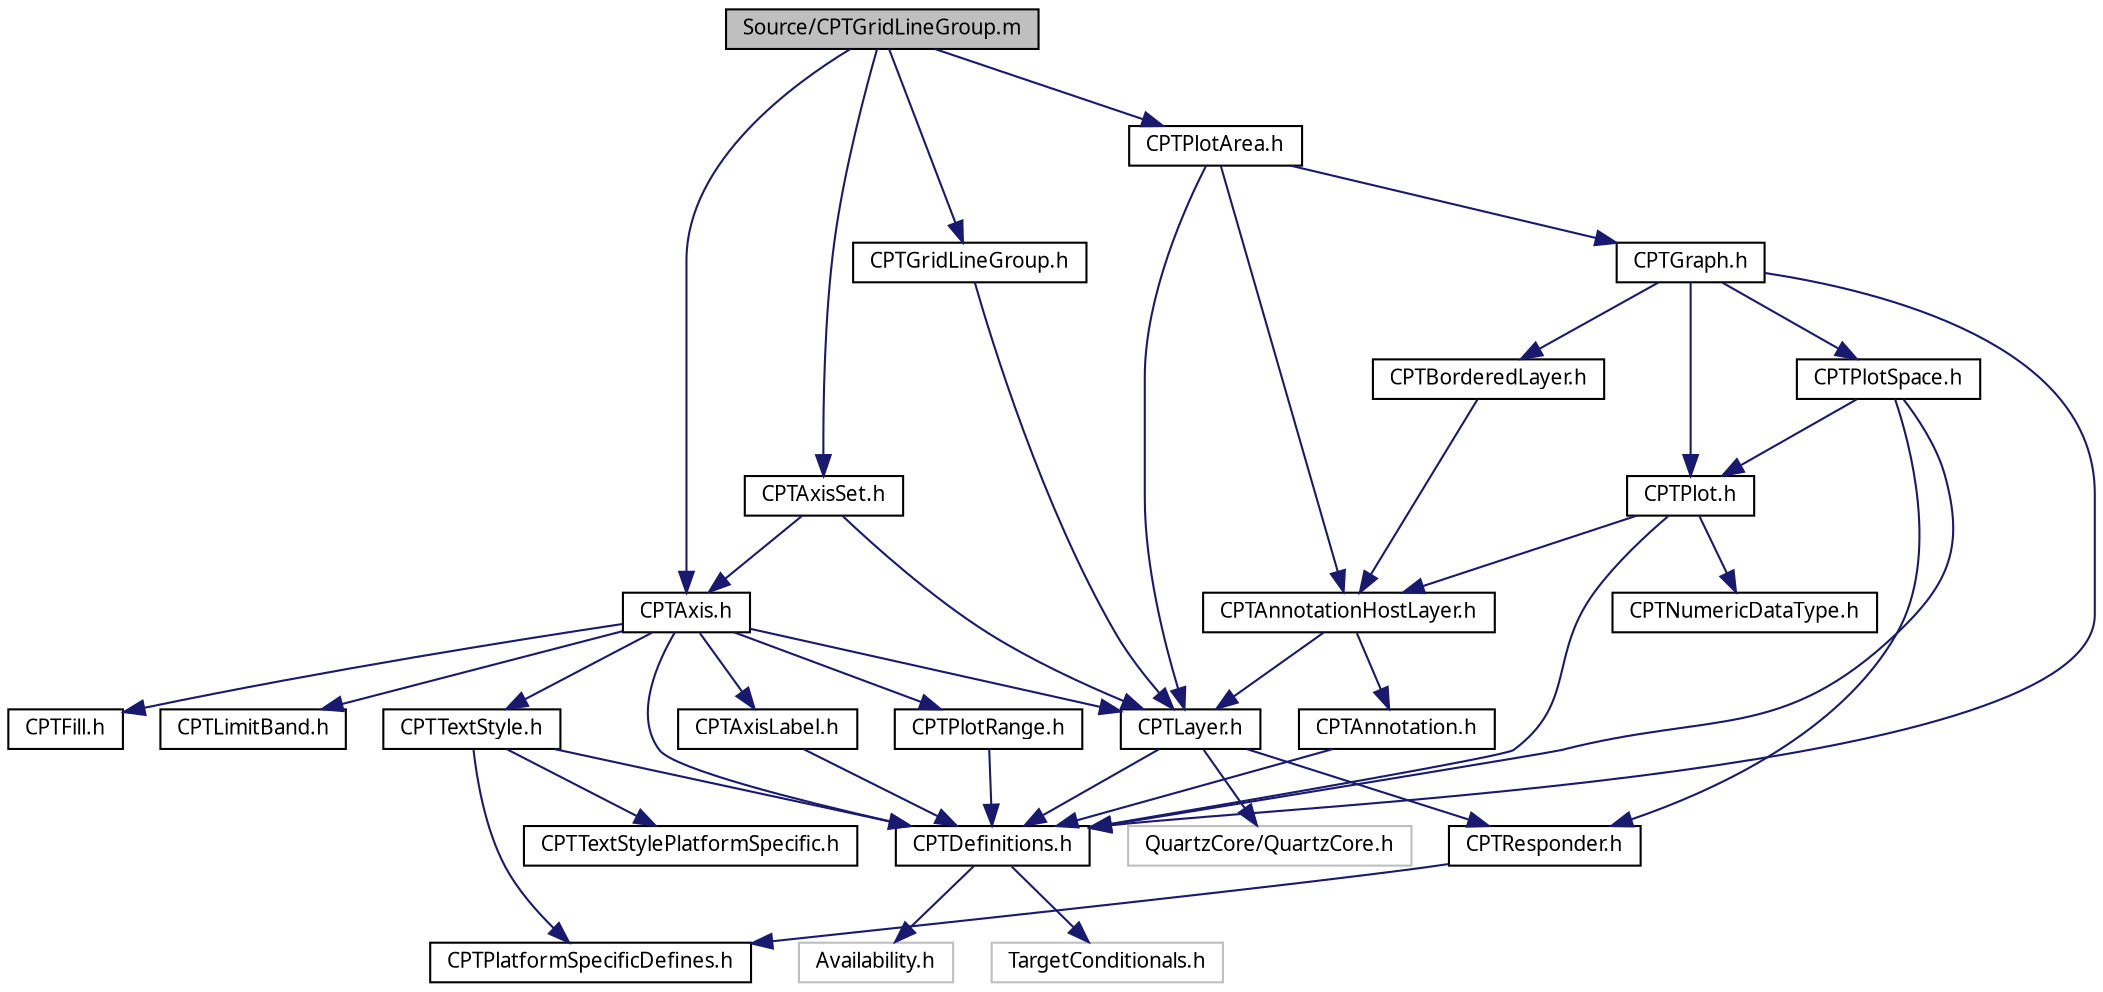 digraph "Source/CPTGridLineGroup.m"
{
 // LATEX_PDF_SIZE
  bgcolor="transparent";
  edge [fontname="Lucinda Grande",fontsize="10",labelfontname="Lucinda Grande",labelfontsize="10"];
  node [fontname="Lucinda Grande",fontsize="10",shape=record];
  Node1 [label="Source/CPTGridLineGroup.m",height=0.2,width=0.4,color="black", fillcolor="grey75", style="filled", fontcolor="black",tooltip=" "];
  Node1 -> Node2 [color="midnightblue",fontsize="10",style="solid",fontname="Lucinda Grande"];
  Node2 [label="CPTGridLineGroup.h",height=0.2,width=0.4,color="black",URL="$_c_p_t_grid_line_group_8h.html",tooltip=" "];
  Node2 -> Node3 [color="midnightblue",fontsize="10",style="solid",fontname="Lucinda Grande"];
  Node3 [label="CPTLayer.h",height=0.2,width=0.4,color="black",URL="$_c_p_t_layer_8h.html",tooltip=" "];
  Node3 -> Node4 [color="midnightblue",fontsize="10",style="solid",fontname="Lucinda Grande"];
  Node4 [label="CPTResponder.h",height=0.2,width=0.4,color="black",URL="$_c_p_t_responder_8h.html",tooltip=" "];
  Node4 -> Node5 [color="midnightblue",fontsize="10",style="solid",fontname="Lucinda Grande"];
  Node5 [label="CPTPlatformSpecificDefines.h",height=0.2,width=0.4,color="black",URL="$_c_p_t_platform_specific_defines_8h.html",tooltip=" "];
  Node3 -> Node6 [color="midnightblue",fontsize="10",style="solid",fontname="Lucinda Grande"];
  Node6 [label="QuartzCore/QuartzCore.h",height=0.2,width=0.4,color="grey75",tooltip=" "];
  Node3 -> Node7 [color="midnightblue",fontsize="10",style="solid",fontname="Lucinda Grande"];
  Node7 [label="CPTDefinitions.h",height=0.2,width=0.4,color="black",URL="$_c_p_t_definitions_8h.html",tooltip=" "];
  Node7 -> Node8 [color="midnightblue",fontsize="10",style="solid",fontname="Lucinda Grande"];
  Node8 [label="TargetConditionals.h",height=0.2,width=0.4,color="grey75",tooltip=" "];
  Node7 -> Node9 [color="midnightblue",fontsize="10",style="solid",fontname="Lucinda Grande"];
  Node9 [label="Availability.h",height=0.2,width=0.4,color="grey75",tooltip=" "];
  Node1 -> Node10 [color="midnightblue",fontsize="10",style="solid",fontname="Lucinda Grande"];
  Node10 [label="CPTAxis.h",height=0.2,width=0.4,color="black",URL="$_c_p_t_axis_8h.html",tooltip=" "];
  Node10 -> Node11 [color="midnightblue",fontsize="10",style="solid",fontname="Lucinda Grande"];
  Node11 [label="CPTAxisLabel.h",height=0.2,width=0.4,color="black",URL="$_c_p_t_axis_label_8h.html",tooltip=" "];
  Node11 -> Node7 [color="midnightblue",fontsize="10",style="solid",fontname="Lucinda Grande"];
  Node10 -> Node7 [color="midnightblue",fontsize="10",style="solid",fontname="Lucinda Grande"];
  Node10 -> Node12 [color="midnightblue",fontsize="10",style="solid",fontname="Lucinda Grande"];
  Node12 [label="CPTFill.h",height=0.2,width=0.4,color="black",URL="$_c_p_t_fill_8h.html",tooltip=" "];
  Node10 -> Node3 [color="midnightblue",fontsize="10",style="solid",fontname="Lucinda Grande"];
  Node10 -> Node13 [color="midnightblue",fontsize="10",style="solid",fontname="Lucinda Grande"];
  Node13 [label="CPTLimitBand.h",height=0.2,width=0.4,color="black",URL="$_c_p_t_limit_band_8h.html",tooltip=" "];
  Node10 -> Node14 [color="midnightblue",fontsize="10",style="solid",fontname="Lucinda Grande"];
  Node14 [label="CPTPlotRange.h",height=0.2,width=0.4,color="black",URL="$_c_p_t_plot_range_8h.html",tooltip=" "];
  Node14 -> Node7 [color="midnightblue",fontsize="10",style="solid",fontname="Lucinda Grande"];
  Node10 -> Node15 [color="midnightblue",fontsize="10",style="solid",fontname="Lucinda Grande"];
  Node15 [label="CPTTextStyle.h",height=0.2,width=0.4,color="black",URL="$_c_p_t_text_style_8h.html",tooltip=" "];
  Node15 -> Node5 [color="midnightblue",fontsize="10",style="solid",fontname="Lucinda Grande"];
  Node15 -> Node16 [color="midnightblue",fontsize="10",style="solid",fontname="Lucinda Grande"];
  Node16 [label="CPTTextStylePlatformSpecific.h",height=0.2,width=0.4,color="black",URL="$_c_p_t_text_style_platform_specific_8h.html",tooltip=" "];
  Node15 -> Node7 [color="midnightblue",fontsize="10",style="solid",fontname="Lucinda Grande"];
  Node1 -> Node17 [color="midnightblue",fontsize="10",style="solid",fontname="Lucinda Grande"];
  Node17 [label="CPTAxisSet.h",height=0.2,width=0.4,color="black",URL="$_c_p_t_axis_set_8h.html",tooltip=" "];
  Node17 -> Node3 [color="midnightblue",fontsize="10",style="solid",fontname="Lucinda Grande"];
  Node17 -> Node10 [color="midnightblue",fontsize="10",style="solid",fontname="Lucinda Grande"];
  Node1 -> Node18 [color="midnightblue",fontsize="10",style="solid",fontname="Lucinda Grande"];
  Node18 [label="CPTPlotArea.h",height=0.2,width=0.4,color="black",URL="$_c_p_t_plot_area_8h.html",tooltip=" "];
  Node18 -> Node19 [color="midnightblue",fontsize="10",style="solid",fontname="Lucinda Grande"];
  Node19 [label="CPTGraph.h",height=0.2,width=0.4,color="black",URL="$_c_p_t_graph_8h.html",tooltip=" "];
  Node19 -> Node20 [color="midnightblue",fontsize="10",style="solid",fontname="Lucinda Grande"];
  Node20 [label="CPTBorderedLayer.h",height=0.2,width=0.4,color="black",URL="$_c_p_t_bordered_layer_8h.html",tooltip=" "];
  Node20 -> Node21 [color="midnightblue",fontsize="10",style="solid",fontname="Lucinda Grande"];
  Node21 [label="CPTAnnotationHostLayer.h",height=0.2,width=0.4,color="black",URL="$_c_p_t_annotation_host_layer_8h.html",tooltip=" "];
  Node21 -> Node3 [color="midnightblue",fontsize="10",style="solid",fontname="Lucinda Grande"];
  Node21 -> Node22 [color="midnightblue",fontsize="10",style="solid",fontname="Lucinda Grande"];
  Node22 [label="CPTAnnotation.h",height=0.2,width=0.4,color="black",URL="$_c_p_t_annotation_8h.html",tooltip=" "];
  Node22 -> Node7 [color="midnightblue",fontsize="10",style="solid",fontname="Lucinda Grande"];
  Node19 -> Node7 [color="midnightblue",fontsize="10",style="solid",fontname="Lucinda Grande"];
  Node19 -> Node23 [color="midnightblue",fontsize="10",style="solid",fontname="Lucinda Grande"];
  Node23 [label="CPTPlot.h",height=0.2,width=0.4,color="black",URL="$_c_p_t_plot_8h.html",tooltip=" "];
  Node23 -> Node7 [color="midnightblue",fontsize="10",style="solid",fontname="Lucinda Grande"];
  Node23 -> Node24 [color="midnightblue",fontsize="10",style="solid",fontname="Lucinda Grande"];
  Node24 [label="CPTNumericDataType.h",height=0.2,width=0.4,color="black",URL="$_c_p_t_numeric_data_type_8h.html",tooltip=" "];
  Node23 -> Node21 [color="midnightblue",fontsize="10",style="solid",fontname="Lucinda Grande"];
  Node19 -> Node25 [color="midnightblue",fontsize="10",style="solid",fontname="Lucinda Grande"];
  Node25 [label="CPTPlotSpace.h",height=0.2,width=0.4,color="black",URL="$_c_p_t_plot_space_8h.html",tooltip=" "];
  Node25 -> Node23 [color="midnightblue",fontsize="10",style="solid",fontname="Lucinda Grande"];
  Node25 -> Node4 [color="midnightblue",fontsize="10",style="solid",fontname="Lucinda Grande"];
  Node25 -> Node7 [color="midnightblue",fontsize="10",style="solid",fontname="Lucinda Grande"];
  Node18 -> Node3 [color="midnightblue",fontsize="10",style="solid",fontname="Lucinda Grande"];
  Node18 -> Node21 [color="midnightblue",fontsize="10",style="solid",fontname="Lucinda Grande"];
}

